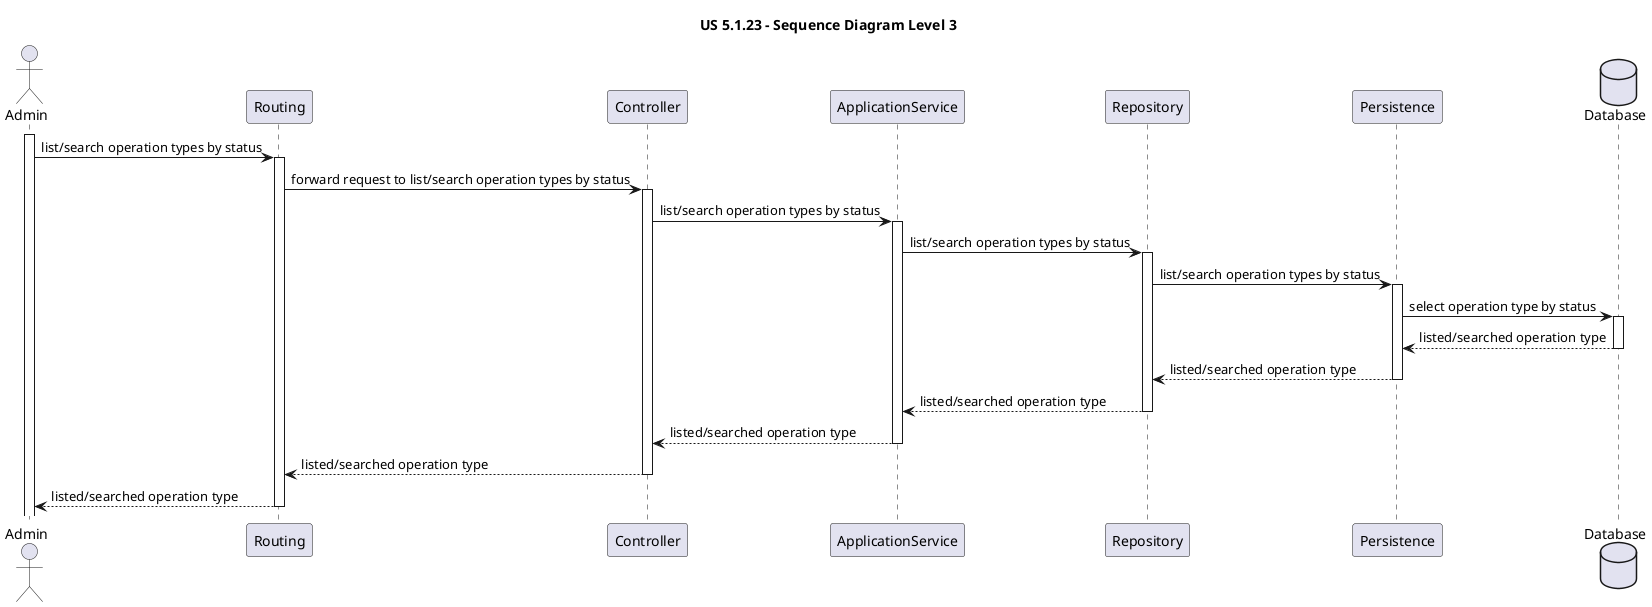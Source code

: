 ﻿@startuml
'https://plantuml.com/sequence-diagram

title US 5.1.23 - Sequence Diagram Level 3

actor Admin
participant Routing
participant Controller
participant ApplicationService
participant Repository
participant Persistence
database Database


activate Admin
Admin -> Routing : list/search operation types by status
activate Routing

Routing -> Controller : forward request to list/search operation types by status
activate Controller

Controller -> ApplicationService : list/search operation types by status
activate ApplicationService

ApplicationService -> Repository : list/search operation types by status
activate Repository

Repository -> Persistence : list/search operation types by status
activate Persistence

Persistence -> Database : select operation type by status
activate Database

Database --> Persistence :listed/searched operation type
deactivate Database

Persistence --> Repository : listed/searched operation type
deactivate Persistence

Repository --> ApplicationService : listed/searched operation type
deactivate Repository

ApplicationService --> Controller : listed/searched operation type
deactivate ApplicationService

Controller --> Routing : listed/searched operation type
deactivate Controller

Routing --> Admin : listed/searched operation type
deactivate Routing
@enduml